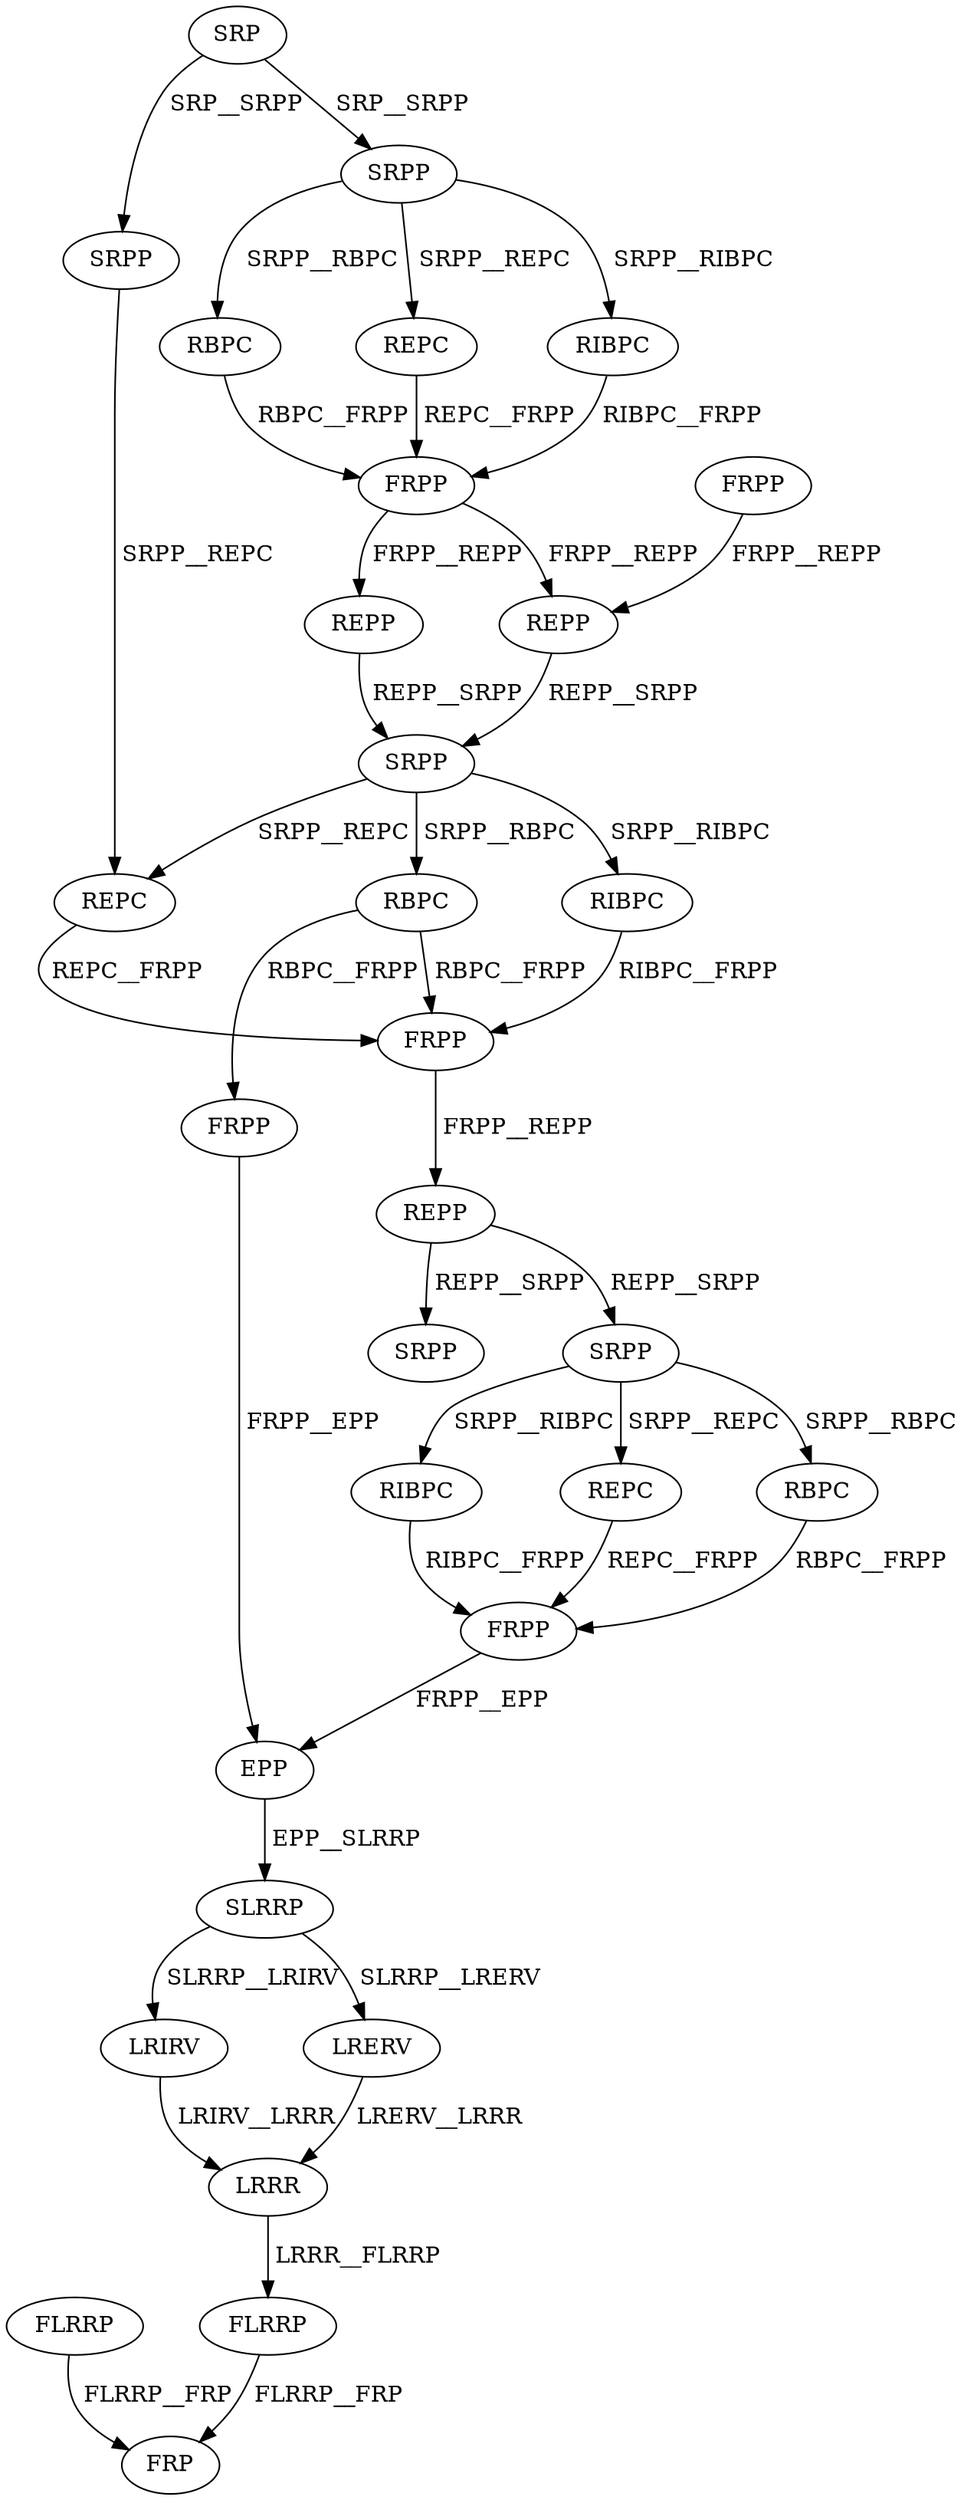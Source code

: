 digraph G { 
1 [label="SRP",color=black,fontcolor=black];
2 [label="SRPP",color=black,fontcolor=black];
3 [label="FRPP",color=black,fontcolor=black];
4 [label="RBPC",color=black,fontcolor=black];
5 [label="REPC",color=black,fontcolor=black];
6 [label="RIBPC",color=black,fontcolor=black];
7 [label="FRPP",color=black,fontcolor=black];
8 [label="SRPP",color=black,fontcolor=black];
9 [label="REPP",color=black,fontcolor=black];
10 [label="REPP",color=black,fontcolor=black];
11 [label="SRPP",color=black,fontcolor=black];
12 [label="REPC",color=black,fontcolor=black];
13 [label="RIBPC",color=black,fontcolor=black];
14 [label="RBPC",color=black,fontcolor=black];
15 [label="FRPP",color=black,fontcolor=black];
16 [label="REPP",color=black,fontcolor=black];
17 [label="SRPP",color=black,fontcolor=black];
18 [label="FRPP",color=black,fontcolor=black];
19 [label="RIBPC",color=black,fontcolor=black];
20 [label="REPC",color=black,fontcolor=black];
21 [label="RBPC",color=black,fontcolor=black];
22 [label="FRPP",color=black,fontcolor=black];
23 [label="SRPP",color=black,fontcolor=black];
24 [label="EPP",color=black,fontcolor=black];
25 [label="SLRRP",color=black,fontcolor=black];
26 [label="LRIRV",color=black,fontcolor=black];
27 [label="LRERV",color=black,fontcolor=black];
28 [label="FLRRP",color=black,fontcolor=black];
29 [label="LRRR",color=black,fontcolor=black];
30 [label="FLRRP",color=black,fontcolor=black];
31 [label="FRP",color=black,fontcolor=black];
1->2[label=" SRP__SRPP",color=black,fontcolor=black];
1->8[label=" SRP__SRPP",color=black,fontcolor=black];
2->4[label=" SRPP__RBPC",color=black,fontcolor=black];
2->5[label=" SRPP__REPC",color=black,fontcolor=black];
2->6[label=" SRPP__RIBPC",color=black,fontcolor=black];
3->9[label=" FRPP__REPP",color=black,fontcolor=black];
4->7[label=" RBPC__FRPP",color=black,fontcolor=black];
5->7[label=" REPC__FRPP",color=black,fontcolor=black];
6->7[label=" RIBPC__FRPP",color=black,fontcolor=black];
7->9[label=" FRPP__REPP",color=black,fontcolor=black];
7->10[label=" FRPP__REPP",color=black,fontcolor=black];
8->12[label=" SRPP__REPC",color=black,fontcolor=black];
9->11[label=" REPP__SRPP",color=black,fontcolor=black];
10->11[label=" REPP__SRPP",color=black,fontcolor=black];
11->12[label=" SRPP__REPC",color=black,fontcolor=black];
11->13[label=" SRPP__RIBPC",color=black,fontcolor=black];
11->14[label=" SRPP__RBPC",color=black,fontcolor=black];
12->15[label=" REPC__FRPP",color=black,fontcolor=black];
13->15[label=" RIBPC__FRPP",color=black,fontcolor=black];
14->15[label=" RBPC__FRPP",color=black,fontcolor=black];
14->18[label=" RBPC__FRPP",color=black,fontcolor=black];
15->16[label=" FRPP__REPP",color=black,fontcolor=black];
16->17[label=" REPP__SRPP",color=black,fontcolor=black];
16->23[label=" REPP__SRPP",color=black,fontcolor=black];
17->19[label=" SRPP__RIBPC",color=black,fontcolor=black];
17->20[label=" SRPP__REPC",color=black,fontcolor=black];
17->21[label=" SRPP__RBPC",color=black,fontcolor=black];
18->24[label=" FRPP__EPP",color=black,fontcolor=black];
19->22[label=" RIBPC__FRPP",color=black,fontcolor=black];
20->22[label=" REPC__FRPP",color=black,fontcolor=black];
21->22[label=" RBPC__FRPP",color=black,fontcolor=black];
22->24[label=" FRPP__EPP",color=black,fontcolor=black];
24->25[label=" EPP__SLRRP",color=black,fontcolor=black];
25->26[label=" SLRRP__LRIRV",color=black,fontcolor=black];
25->27[label=" SLRRP__LRERV",color=black,fontcolor=black];
26->29[label=" LRIRV__LRRR",color=black,fontcolor=black];
27->29[label=" LRERV__LRRR",color=black,fontcolor=black];
28->31[label=" FLRRP__FRP",color=black,fontcolor=black];
29->30[label=" LRRR__FLRRP",color=black,fontcolor=black];
30->31[label=" FLRRP__FRP",color=black,fontcolor=black];
}
